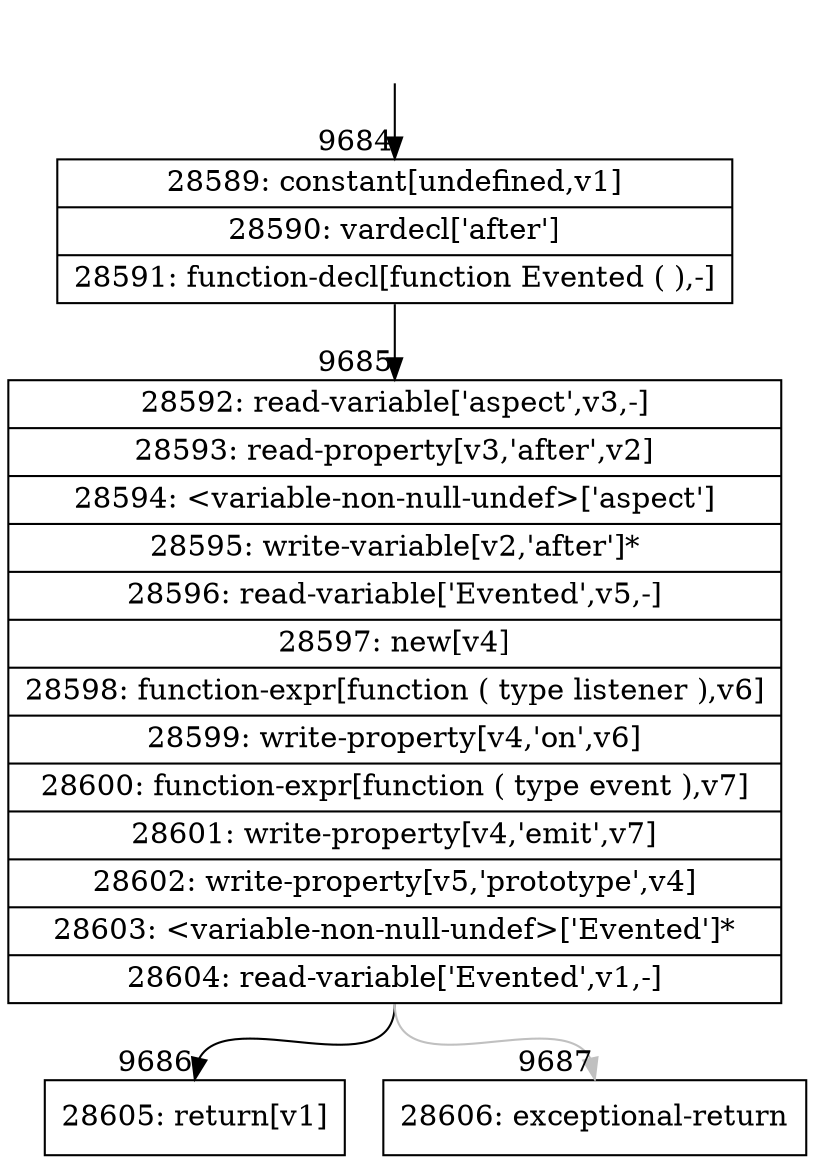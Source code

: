 digraph {
rankdir="TD"
BB_entry668[shape=none,label=""];
BB_entry668 -> BB9684 [tailport=s, headport=n, headlabel="    9684"]
BB9684 [shape=record label="{28589: constant[undefined,v1]|28590: vardecl['after']|28591: function-decl[function Evented ( ),-]}" ] 
BB9684 -> BB9685 [tailport=s, headport=n, headlabel="      9685"]
BB9685 [shape=record label="{28592: read-variable['aspect',v3,-]|28593: read-property[v3,'after',v2]|28594: \<variable-non-null-undef\>['aspect']|28595: write-variable[v2,'after']*|28596: read-variable['Evented',v5,-]|28597: new[v4]|28598: function-expr[function ( type listener ),v6]|28599: write-property[v4,'on',v6]|28600: function-expr[function ( type event ),v7]|28601: write-property[v4,'emit',v7]|28602: write-property[v5,'prototype',v4]|28603: \<variable-non-null-undef\>['Evented']*|28604: read-variable['Evented',v1,-]}" ] 
BB9685 -> BB9686 [tailport=s, headport=n, headlabel="      9686"]
BB9685 -> BB9687 [tailport=s, headport=n, color=gray, headlabel="      9687"]
BB9686 [shape=record label="{28605: return[v1]}" ] 
BB9687 [shape=record label="{28606: exceptional-return}" ] 
//#$~ 13415
}
